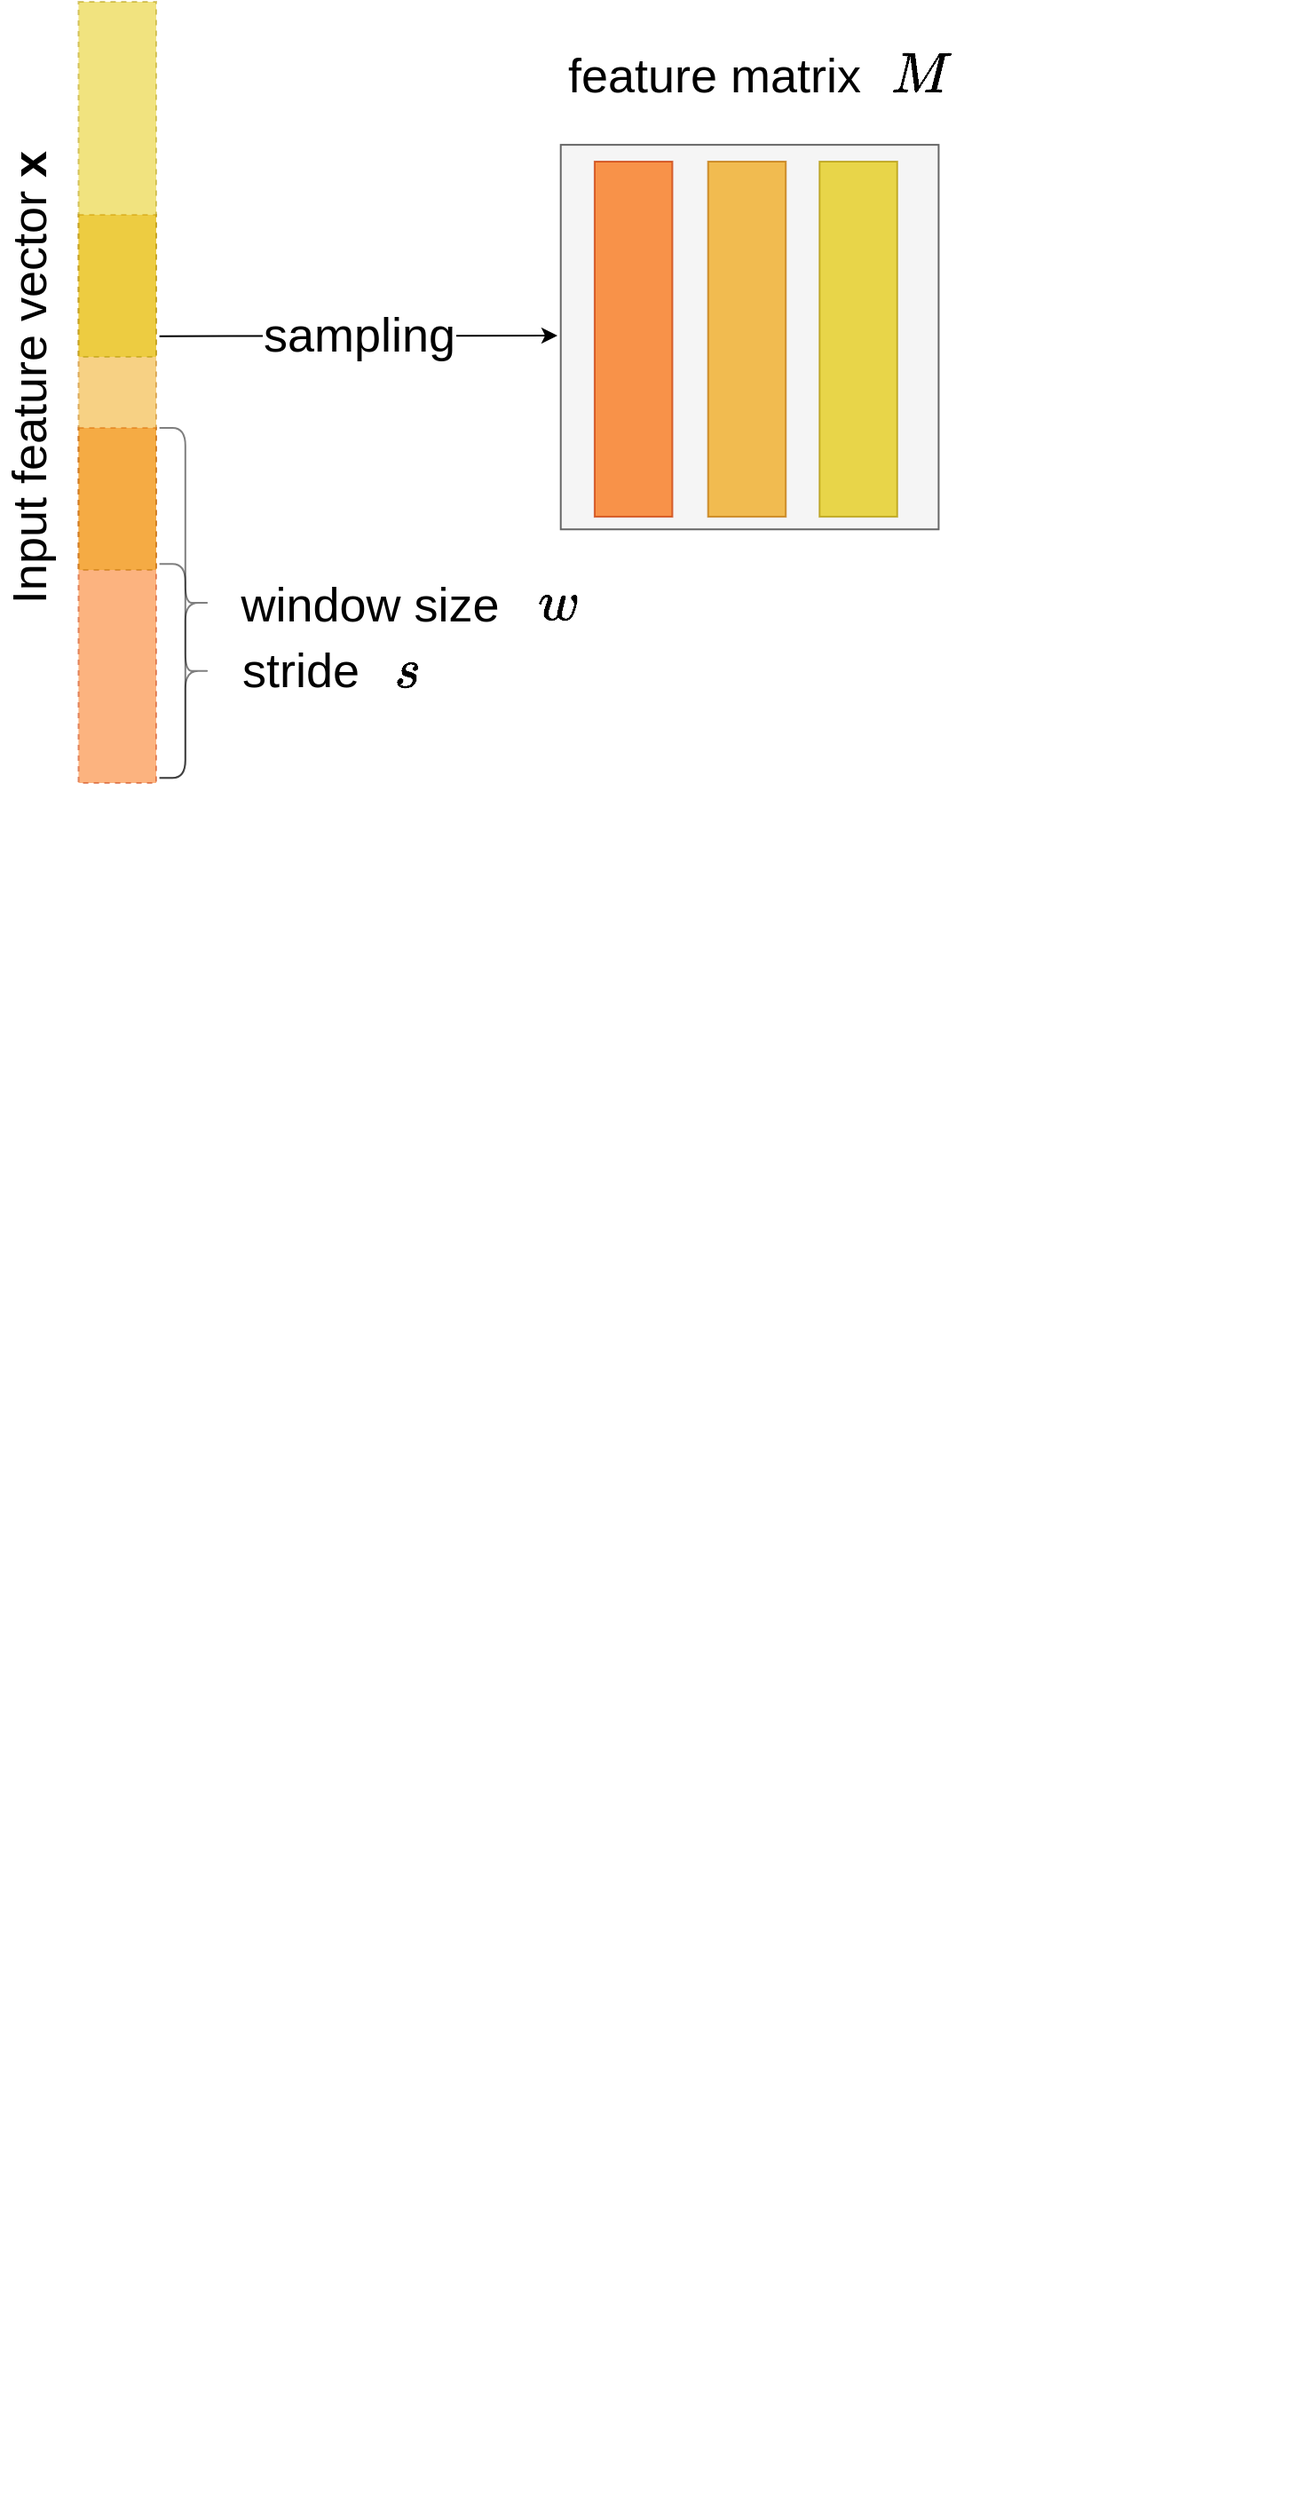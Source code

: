 <mxfile version="13.11.0" type="github">
  <diagram id="31a5Wb7fOcRARrvHDXlW" name="Page-1">
    <mxGraphModel dx="1254" dy="1788" grid="0" gridSize="10" guides="1" tooltips="1" connect="1" arrows="1" fold="1" page="1" pageScale="1" pageWidth="720" pageHeight="504" math="1" shadow="0">
      <root>
        <mxCell id="0" />
        <mxCell id="1" parent="0" />
        <mxCell id="_4HZ9onOMYs0Qv2sHAgC-1" value="" style="rounded=0;whiteSpace=wrap;html=1;fillColor=#f5f5f5;strokeColor=#666666;fontColor=#333333;rotation=-90;" vertex="1" parent="1">
          <mxGeometry x="390" y="-922.58" width="216.57" height="212.85" as="geometry" />
        </mxCell>
        <mxCell id="_4HZ9onOMYs0Qv2sHAgC-2" value="" style="rounded=0;whiteSpace=wrap;html=1;strokeColor=#C73500;fillColor=#fa6800;opacity=50;dashed=1;fontColor=#ffffff;rotation=0;strokeWidth=1;perimeterSpacing=1;" vertex="1" parent="1">
          <mxGeometry x="120.22" y="-765" width="43.78" height="200" as="geometry" />
        </mxCell>
        <mxCell id="_4HZ9onOMYs0Qv2sHAgC-3" value="" style="rounded=0;whiteSpace=wrap;html=1;strokeColor=#BD7000;fillColor=#f0a30a;opacity=50;dashed=1;fontColor=#ffffff;rotation=0;strokeWidth=1;" vertex="1" parent="1">
          <mxGeometry x="120.22" y="-885" width="43.78" height="200" as="geometry" />
        </mxCell>
        <mxCell id="_4HZ9onOMYs0Qv2sHAgC-4" value="" style="rounded=0;whiteSpace=wrap;html=1;strokeColor=#B09500;fillColor=#e3c800;opacity=50;dashed=1;fontColor=#ffffff;rotation=0;strokeWidth=1;" vertex="1" parent="1">
          <mxGeometry x="120.22" y="-1005" width="43.78" height="200" as="geometry" />
        </mxCell>
        <mxCell id="_4HZ9onOMYs0Qv2sHAgC-5" value="" style="shape=curlyBracket;whiteSpace=wrap;html=1;rounded=1;strokeColor=#000000;fillColor=#D79B00;opacity=50;rotation=-180;" vertex="1" parent="1">
          <mxGeometry x="165.81" y="-688.37" width="29.19" height="120.45" as="geometry" />
        </mxCell>
        <mxCell id="_4HZ9onOMYs0Qv2sHAgC-6" value="" style="shape=curlyBracket;whiteSpace=wrap;html=1;rounded=1;strokeColor=#000000;fillColor=#D79B00;opacity=50;rotation=-180;" vertex="1" parent="1">
          <mxGeometry x="165.81" y="-765" width="29.19" height="197.08" as="geometry" />
        </mxCell>
        <mxCell id="_4HZ9onOMYs0Qv2sHAgC-7" value="&lt;font style=&quot;font-size: 27px&quot;&gt;stride&lt;/font&gt;" style="text;html=1;align=center;verticalAlign=middle;resizable=0;points=[];autosize=1;" vertex="1" parent="1">
          <mxGeometry x="206.819" y="-639.646" width="76" height="23" as="geometry" />
        </mxCell>
        <mxCell id="_4HZ9onOMYs0Qv2sHAgC-8" value="&lt;font style=&quot;font-size: 27px&quot;&gt;window size&lt;/font&gt;" style="text;html=1;align=center;verticalAlign=middle;resizable=0;points=[];autosize=1;rotation=0;" vertex="1" parent="1">
          <mxGeometry x="206.41" y="-676.496" width="156" height="23" as="geometry" />
        </mxCell>
        <mxCell id="_4HZ9onOMYs0Qv2sHAgC-9" value="" style="rounded=0;whiteSpace=wrap;html=1;strokeColor=#C73500;fillColor=#fa6800;opacity=70;fontColor=#ffffff;rotation=-180;" vertex="1" parent="1">
          <mxGeometry x="410.95" y="-915" width="43.78" height="200.05" as="geometry" />
        </mxCell>
        <mxCell id="_4HZ9onOMYs0Qv2sHAgC-15" value="&lt;font style=&quot;font-size: 27px&quot;&gt;feature matrix&lt;/font&gt;" style="text;html=1;align=center;verticalAlign=middle;resizable=0;points=[];autosize=1;" vertex="1" parent="1">
          <mxGeometry x="390.842" y="-974.996" width="175" height="23" as="geometry" />
        </mxCell>
        <mxCell id="_4HZ9onOMYs0Qv2sHAgC-16" value="&lt;font style=&quot;font-size: 27px&quot;&gt;$$w$$&lt;/font&gt;" style="text;html=1;align=center;verticalAlign=middle;resizable=0;points=[];autosize=1;rotation=0;" vertex="1" parent="1">
          <mxGeometry x="345.499" y="-677.96" width="90" height="23" as="geometry" />
        </mxCell>
        <mxCell id="_4HZ9onOMYs0Qv2sHAgC-17" value="&lt;font style=&quot;font-size: 27px&quot;&gt;$$s$$&lt;/font&gt;" style="text;html=1;align=center;verticalAlign=middle;resizable=0;points=[];autosize=1;" vertex="1" parent="1">
          <mxGeometry x="263.223" y="-639.646" width="84" height="23" as="geometry" />
        </mxCell>
        <mxCell id="_4HZ9onOMYs0Qv2sHAgC-18" value="&lt;font style=&quot;font-size: 27px&quot;&gt;$$M$$&lt;/font&gt;" style="text;html=1;align=center;verticalAlign=middle;resizable=0;points=[];autosize=1;" vertex="1" parent="1">
          <mxGeometry x="547.62" y="-974.996" width="93" height="23" as="geometry" />
        </mxCell>
        <mxCell id="_4HZ9onOMYs0Qv2sHAgC-19" value="" style="rounded=0;whiteSpace=wrap;html=1;strokeColor=none;" vertex="1" parent="1">
          <mxGeometry x="440.003" y="350.003" width="364.865" height="50.829" as="geometry" />
        </mxCell>
        <mxCell id="_4HZ9onOMYs0Qv2sHAgC-20" value="&lt;font style=&quot;font-size: 27px&quot;&gt;Input feature vector &lt;b&gt;x&lt;/b&gt;&lt;br&gt;&lt;/font&gt;" style="text;html=1;align=center;verticalAlign=middle;resizable=0;points=[];autosize=1;rotation=-90;" vertex="1" parent="1">
          <mxGeometry x="-40.003" y="-804.996" width="265" height="23" as="geometry" />
        </mxCell>
        <mxCell id="_4HZ9onOMYs0Qv2sHAgC-24" value="" style="rounded=0;whiteSpace=wrap;html=1;opacity=70;fontColor=#ffffff;rotation=-180;fillColor=#E3C800;strokeColor=#B09500;" vertex="1" parent="1">
          <mxGeometry x="537.62" y="-915" width="43.78" height="200.05" as="geometry" />
        </mxCell>
        <mxCell id="_4HZ9onOMYs0Qv2sHAgC-25" value="" style="rounded=0;whiteSpace=wrap;html=1;opacity=70;fontColor=#ffffff;rotation=-180;fillColor=#F0A30A;strokeColor=#BD7000;" vertex="1" parent="1">
          <mxGeometry x="474.84" y="-915" width="43.78" height="200.05" as="geometry" />
        </mxCell>
        <mxCell id="_4HZ9onOMYs0Qv2sHAgC-33" value="" style="endArrow=classic;html=1;" edge="1" parent="1">
          <mxGeometry relative="1" as="geometry">
            <mxPoint x="165.81" y="-816.65" as="sourcePoint" />
            <mxPoint x="390" y="-817" as="targetPoint" />
          </mxGeometry>
        </mxCell>
        <mxCell id="_4HZ9onOMYs0Qv2sHAgC-34" value="&lt;font style=&quot;font-size: 27px&quot;&gt;sampling&lt;/font&gt;" style="edgeLabel;resizable=0;html=1;align=center;verticalAlign=middle;" connectable="0" vertex="1" parent="_4HZ9onOMYs0Qv2sHAgC-33">
          <mxGeometry relative="1" as="geometry" />
        </mxCell>
      </root>
    </mxGraphModel>
  </diagram>
</mxfile>
